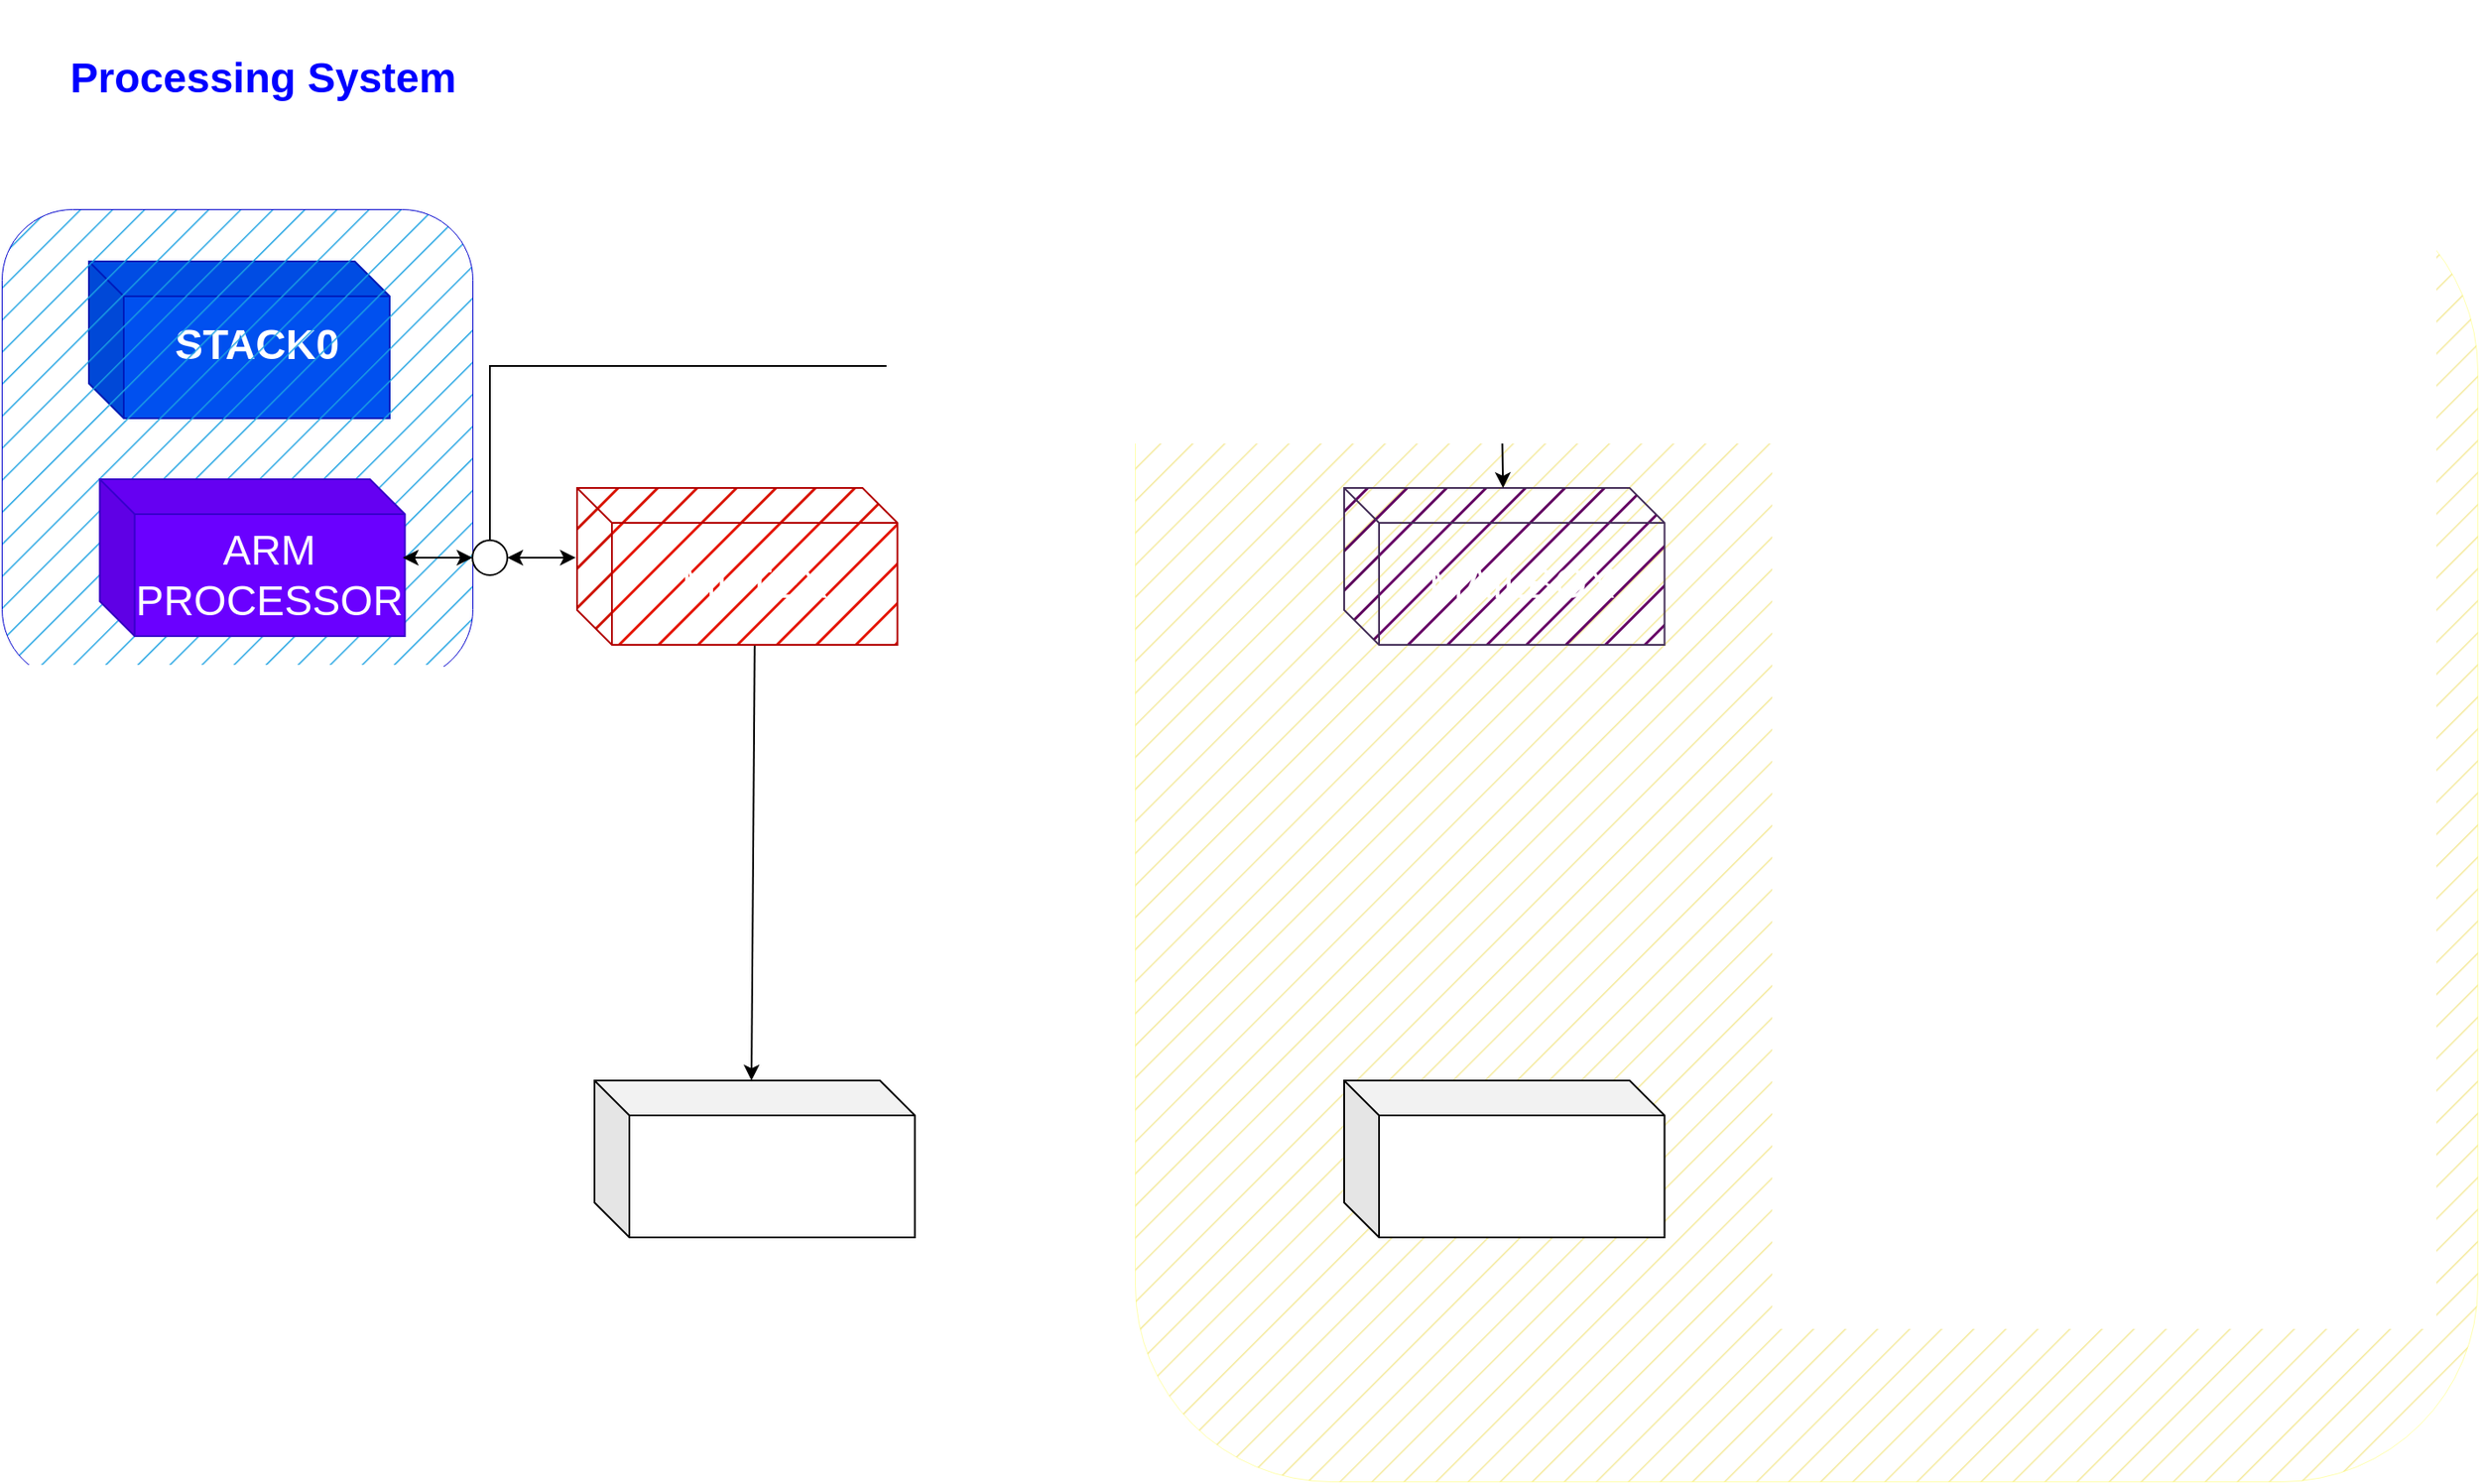 <mxfile version="21.3.4" type="github">
  <diagram name="Page-1" id="gcy__Qb1ZBH2AbPkypAd">
    <mxGraphModel dx="875" dy="1572" grid="1" gridSize="10" guides="1" tooltips="1" connect="1" arrows="1" fold="1" page="1" pageScale="1" pageWidth="850" pageHeight="1100" math="0" shadow="0">
      <root>
        <mxCell id="0" />
        <mxCell id="1" parent="0" />
        <mxCell id="jSiletz1S2egC7Go8O0c-2" value="&lt;div&gt;&lt;b&gt;&lt;font style=&quot;font-size: 24px;&quot;&gt;STACK0&lt;/font&gt;&lt;/b&gt;&lt;/div&gt;&lt;div&gt;&lt;b&gt;&lt;br&gt;&lt;/b&gt;&lt;/div&gt;" style="shape=cube;whiteSpace=wrap;html=1;boundedLbl=1;backgroundOutline=1;darkOpacity=0.05;darkOpacity2=0.1;fillStyle=auto;fillColor=#0050ef;fontColor=#ffffff;strokeColor=#001DBC;" parent="1" vertex="1">
          <mxGeometry x="80" y="140" width="172.5" height="90" as="geometry" />
        </mxCell>
        <mxCell id="jSiletz1S2egC7Go8O0c-152" value="" style="whiteSpace=wrap;html=1;aspect=fixed;fillStyle=hatch;fillColor=#1ba1e2;fontColor=#ffffff;strokeColor=#0000CC;rounded=1;perimeterSpacing=10;strokeWidth=0.5;" parent="1" vertex="1">
          <mxGeometry x="30" y="110" width="270" height="270" as="geometry" />
        </mxCell>
        <mxCell id="jSiletz1S2egC7Go8O0c-154" value="&lt;font style=&quot;font-size: 24px;&quot;&gt;&lt;b&gt;Processing System&lt;/b&gt;&lt;/font&gt;" style="text;html=1;strokeColor=none;fillColor=none;align=center;verticalAlign=middle;whiteSpace=wrap;rounded=0;fontColor=#0000FF;" parent="1" vertex="1">
          <mxGeometry x="30" y="-10" width="300" height="90" as="geometry" />
        </mxCell>
        <mxCell id="jSiletz1S2egC7Go8O0c-155" value="&lt;font style=&quot;font-size: 24px;&quot;&gt;ARM PROCESSOR&lt;/font&gt;" style="shape=cube;whiteSpace=wrap;html=1;boundedLbl=1;backgroundOutline=1;darkOpacity=0.05;darkOpacity2=0.1;fillColor=#6a00ff;fontColor=#ffffff;strokeColor=#3700CC;" parent="1" vertex="1">
          <mxGeometry x="86.25" y="265" width="175" height="90" as="geometry" />
        </mxCell>
        <mxCell id="jSiletz1S2egC7Go8O0c-156" value="" style="endArrow=classic;startArrow=classic;html=1;rounded=0;entryX=-0.004;entryY=0.444;entryDx=0;entryDy=0;entryPerimeter=0;" parent="1" edge="1" target="77hCbqt62AJWyuLHv462-2" source="77hCbqt62AJWyuLHv462-13">
          <mxGeometry width="50" height="50" relative="1" as="geometry">
            <mxPoint x="260" y="315" as="sourcePoint" />
            <mxPoint x="360" y="315" as="targetPoint" />
            <Array as="points" />
          </mxGeometry>
        </mxCell>
        <mxCell id="jSiletz1S2egC7Go8O0c-159" value="" style="rounded=1;whiteSpace=wrap;html=1;fillColor=#e3c800;fontColor=#000000;strokeColor=#FFFF33;fillStyle=hatch;shadow=0;glass=0;strokeWidth=0.5;perimeterSpacing=20;opacity=40;" parent="1" vertex="1">
          <mxGeometry x="680" y="90" width="770" height="750" as="geometry" />
        </mxCell>
        <mxCell id="77hCbqt62AJWyuLHv462-10" style="edgeStyle=none;rounded=0;orthogonalLoop=1;jettySize=auto;html=1;entryX=0.49;entryY=0;entryDx=0;entryDy=0;entryPerimeter=0;exitX=0;exitY=0;exitDx=101.875;exitDy=90;exitPerimeter=0;" edge="1" parent="1" source="77hCbqt62AJWyuLHv462-2" target="77hCbqt62AJWyuLHv462-4">
          <mxGeometry relative="1" as="geometry">
            <mxPoint x="460" y="370" as="sourcePoint" />
          </mxGeometry>
        </mxCell>
        <mxCell id="77hCbqt62AJWyuLHv462-2" value="MUTEX" style="shape=cube;whiteSpace=wrap;html=1;boundedLbl=1;backgroundOutline=1;darkOpacity=0.05;darkOpacity2=0.1;fontSize=24;fillColor=#e51400;fontColor=#ffffff;strokeColor=#B20000;fillStyle=hatch;" vertex="1" parent="1">
          <mxGeometry x="360" y="270" width="183.75" height="90" as="geometry" />
        </mxCell>
        <mxCell id="77hCbqt62AJWyuLHv462-4" value="" style="shape=cube;whiteSpace=wrap;html=1;boundedLbl=1;backgroundOutline=1;darkOpacity=0.05;darkOpacity2=0.1;" vertex="1" parent="1">
          <mxGeometry x="370" y="610" width="183.75" height="90" as="geometry" />
        </mxCell>
        <mxCell id="77hCbqt62AJWyuLHv462-5" value="" style="shape=cube;whiteSpace=wrap;html=1;boundedLbl=1;backgroundOutline=1;darkOpacity=0.05;darkOpacity2=0.1;" vertex="1" parent="1">
          <mxGeometry x="800" y="610" width="183.75" height="90" as="geometry" />
        </mxCell>
        <mxCell id="77hCbqt62AJWyuLHv462-6" value="MAILBOX" style="shape=cube;whiteSpace=wrap;html=1;boundedLbl=1;backgroundOutline=1;darkOpacity=0.05;darkOpacity2=0.1;fontSize=24;fillColor=#660066;fontColor=#ffffff;strokeColor=#432D57;fillStyle=hatch;" vertex="1" parent="1">
          <mxGeometry x="800" y="270" width="183.75" height="90" as="geometry" />
        </mxCell>
        <mxCell id="77hCbqt62AJWyuLHv462-12" value="" style="endArrow=classic;html=1;rounded=0;" edge="1" parent="1" target="77hCbqt62AJWyuLHv462-6">
          <mxGeometry width="50" height="50" relative="1" as="geometry">
            <mxPoint x="310" y="310" as="sourcePoint" />
            <mxPoint x="360" y="260" as="targetPoint" />
            <Array as="points">
              <mxPoint x="310" y="200" />
              <mxPoint x="890" y="200" />
            </Array>
          </mxGeometry>
        </mxCell>
        <mxCell id="77hCbqt62AJWyuLHv462-14" value="" style="endArrow=classic;startArrow=classic;html=1;rounded=0;" edge="1" parent="1" target="77hCbqt62AJWyuLHv462-13">
          <mxGeometry width="50" height="50" relative="1" as="geometry">
            <mxPoint x="260" y="310" as="sourcePoint" />
            <mxPoint x="360" y="315" as="targetPoint" />
            <Array as="points" />
          </mxGeometry>
        </mxCell>
        <mxCell id="77hCbqt62AJWyuLHv462-13" value="" style="ellipse;whiteSpace=wrap;html=1;aspect=fixed;" vertex="1" parent="1">
          <mxGeometry x="300" y="300" width="20" height="20" as="geometry" />
        </mxCell>
      </root>
    </mxGraphModel>
  </diagram>
</mxfile>
